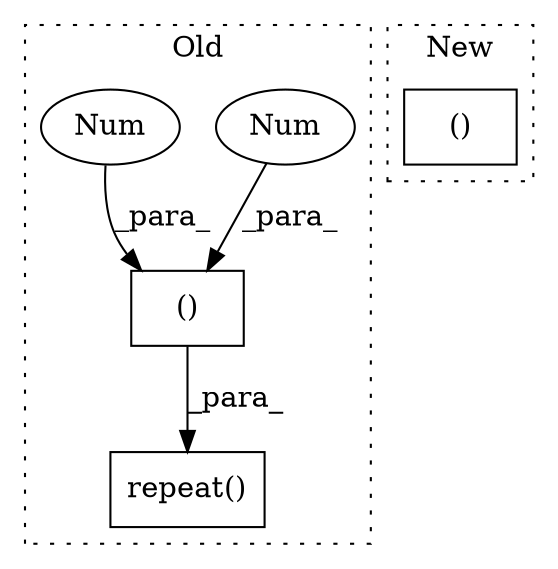 digraph G {
subgraph cluster0 {
1 [label="repeat()" a="75" s="1704,1765" l="47,1" shape="box"];
3 [label="()" a="54" s="1753" l="11" shape="box"];
4 [label="Num" a="76" s="1762" l="2" shape="ellipse"];
5 [label="Num" a="76" s="1752" l="1" shape="ellipse"];
label = "Old";
style="dotted";
}
subgraph cluster1 {
2 [label="()" a="54" s="1732" l="12" shape="box"];
label = "New";
style="dotted";
}
3 -> 1 [label="_para_"];
4 -> 3 [label="_para_"];
5 -> 3 [label="_para_"];
}